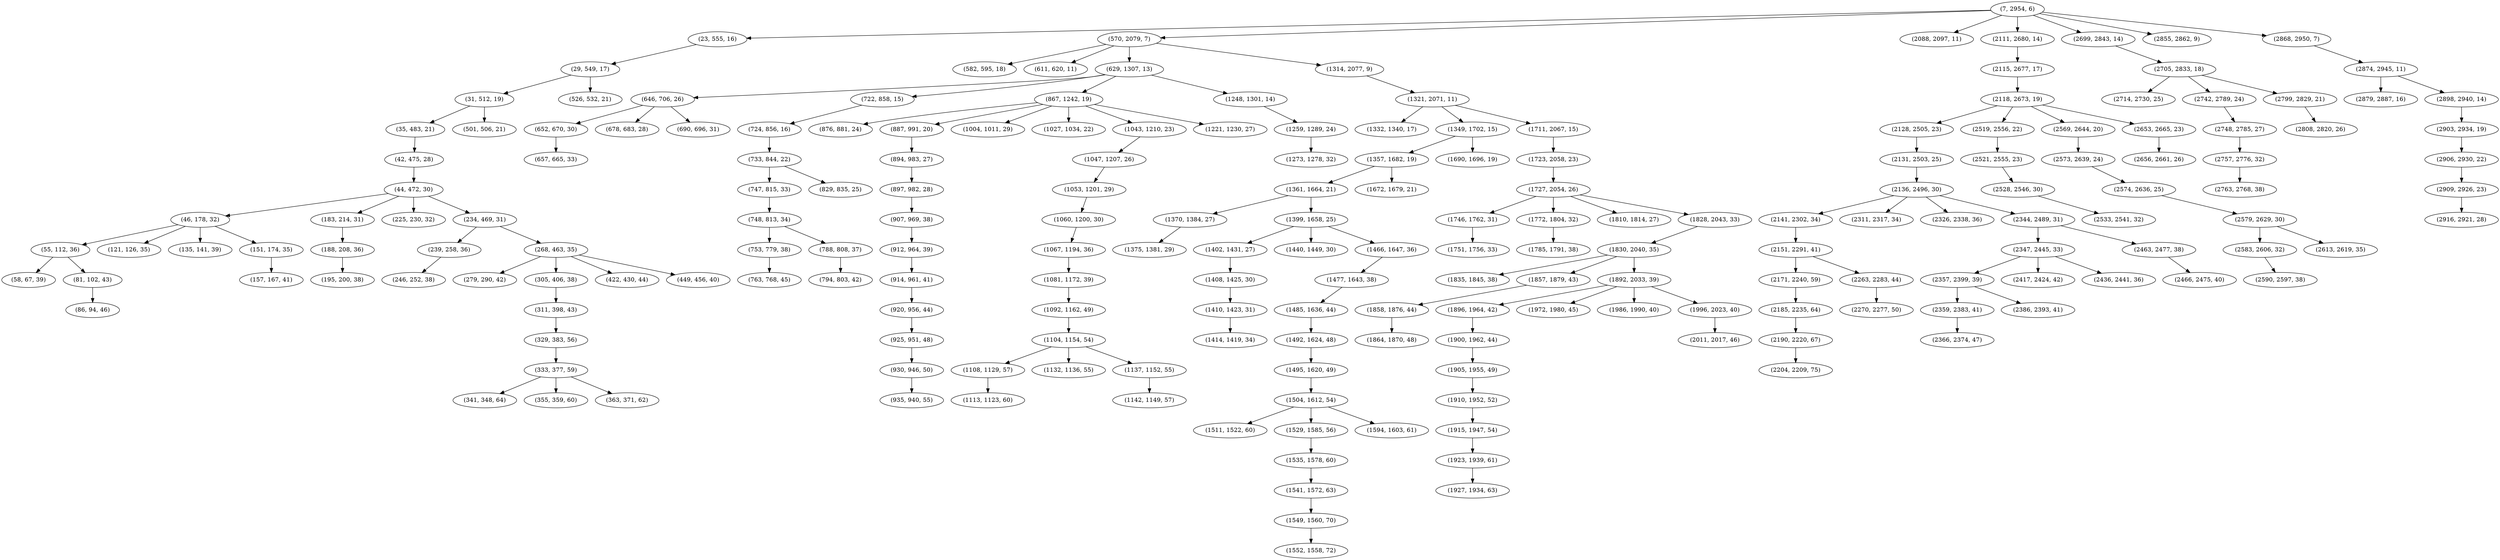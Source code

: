 digraph tree {
    "(7, 2954, 6)";
    "(23, 555, 16)";
    "(29, 549, 17)";
    "(31, 512, 19)";
    "(35, 483, 21)";
    "(42, 475, 28)";
    "(44, 472, 30)";
    "(46, 178, 32)";
    "(55, 112, 36)";
    "(58, 67, 39)";
    "(81, 102, 43)";
    "(86, 94, 46)";
    "(121, 126, 35)";
    "(135, 141, 39)";
    "(151, 174, 35)";
    "(157, 167, 41)";
    "(183, 214, 31)";
    "(188, 208, 36)";
    "(195, 200, 38)";
    "(225, 230, 32)";
    "(234, 469, 31)";
    "(239, 258, 36)";
    "(246, 252, 38)";
    "(268, 463, 35)";
    "(279, 290, 42)";
    "(305, 406, 38)";
    "(311, 398, 43)";
    "(329, 383, 56)";
    "(333, 377, 59)";
    "(341, 348, 64)";
    "(355, 359, 60)";
    "(363, 371, 62)";
    "(422, 430, 44)";
    "(449, 456, 40)";
    "(501, 506, 21)";
    "(526, 532, 21)";
    "(570, 2079, 7)";
    "(582, 595, 18)";
    "(611, 620, 11)";
    "(629, 1307, 13)";
    "(646, 706, 26)";
    "(652, 670, 30)";
    "(657, 665, 33)";
    "(678, 683, 28)";
    "(690, 696, 31)";
    "(722, 858, 15)";
    "(724, 856, 16)";
    "(733, 844, 22)";
    "(747, 815, 33)";
    "(748, 813, 34)";
    "(753, 779, 38)";
    "(763, 768, 45)";
    "(788, 808, 37)";
    "(794, 803, 42)";
    "(829, 835, 25)";
    "(867, 1242, 19)";
    "(876, 881, 24)";
    "(887, 991, 20)";
    "(894, 983, 27)";
    "(897, 982, 28)";
    "(907, 969, 38)";
    "(912, 964, 39)";
    "(914, 961, 41)";
    "(920, 956, 44)";
    "(925, 951, 48)";
    "(930, 946, 50)";
    "(935, 940, 55)";
    "(1004, 1011, 29)";
    "(1027, 1034, 22)";
    "(1043, 1210, 23)";
    "(1047, 1207, 26)";
    "(1053, 1201, 29)";
    "(1060, 1200, 30)";
    "(1067, 1194, 36)";
    "(1081, 1172, 39)";
    "(1092, 1162, 49)";
    "(1104, 1154, 54)";
    "(1108, 1129, 57)";
    "(1113, 1123, 60)";
    "(1132, 1136, 55)";
    "(1137, 1152, 55)";
    "(1142, 1149, 57)";
    "(1221, 1230, 27)";
    "(1248, 1301, 14)";
    "(1259, 1289, 24)";
    "(1273, 1278, 32)";
    "(1314, 2077, 9)";
    "(1321, 2071, 11)";
    "(1332, 1340, 17)";
    "(1349, 1702, 15)";
    "(1357, 1682, 19)";
    "(1361, 1664, 21)";
    "(1370, 1384, 27)";
    "(1375, 1381, 29)";
    "(1399, 1658, 25)";
    "(1402, 1431, 27)";
    "(1408, 1425, 30)";
    "(1410, 1423, 31)";
    "(1414, 1419, 34)";
    "(1440, 1449, 30)";
    "(1466, 1647, 36)";
    "(1477, 1643, 38)";
    "(1485, 1636, 44)";
    "(1492, 1624, 48)";
    "(1495, 1620, 49)";
    "(1504, 1612, 54)";
    "(1511, 1522, 60)";
    "(1529, 1585, 56)";
    "(1535, 1578, 60)";
    "(1541, 1572, 63)";
    "(1549, 1560, 70)";
    "(1552, 1558, 72)";
    "(1594, 1603, 61)";
    "(1672, 1679, 21)";
    "(1690, 1696, 19)";
    "(1711, 2067, 15)";
    "(1723, 2058, 23)";
    "(1727, 2054, 26)";
    "(1746, 1762, 31)";
    "(1751, 1756, 33)";
    "(1772, 1804, 32)";
    "(1785, 1791, 38)";
    "(1810, 1814, 27)";
    "(1828, 2043, 33)";
    "(1830, 2040, 35)";
    "(1835, 1845, 38)";
    "(1857, 1879, 43)";
    "(1858, 1876, 44)";
    "(1864, 1870, 48)";
    "(1892, 2033, 39)";
    "(1896, 1964, 42)";
    "(1900, 1962, 44)";
    "(1905, 1955, 49)";
    "(1910, 1952, 52)";
    "(1915, 1947, 54)";
    "(1923, 1939, 61)";
    "(1927, 1934, 63)";
    "(1972, 1980, 45)";
    "(1986, 1990, 40)";
    "(1996, 2023, 40)";
    "(2011, 2017, 46)";
    "(2088, 2097, 11)";
    "(2111, 2680, 14)";
    "(2115, 2677, 17)";
    "(2118, 2673, 19)";
    "(2128, 2505, 23)";
    "(2131, 2503, 25)";
    "(2136, 2496, 30)";
    "(2141, 2302, 34)";
    "(2151, 2291, 41)";
    "(2171, 2240, 59)";
    "(2185, 2235, 64)";
    "(2190, 2220, 67)";
    "(2204, 2209, 75)";
    "(2263, 2283, 44)";
    "(2270, 2277, 50)";
    "(2311, 2317, 34)";
    "(2326, 2338, 36)";
    "(2344, 2489, 31)";
    "(2347, 2445, 33)";
    "(2357, 2399, 39)";
    "(2359, 2383, 41)";
    "(2366, 2374, 47)";
    "(2386, 2393, 41)";
    "(2417, 2424, 42)";
    "(2436, 2441, 36)";
    "(2463, 2477, 38)";
    "(2466, 2475, 40)";
    "(2519, 2556, 22)";
    "(2521, 2555, 23)";
    "(2528, 2546, 30)";
    "(2533, 2541, 32)";
    "(2569, 2644, 20)";
    "(2573, 2639, 24)";
    "(2574, 2636, 25)";
    "(2579, 2629, 30)";
    "(2583, 2606, 32)";
    "(2590, 2597, 38)";
    "(2613, 2619, 35)";
    "(2653, 2665, 23)";
    "(2656, 2661, 26)";
    "(2699, 2843, 14)";
    "(2705, 2833, 18)";
    "(2714, 2730, 25)";
    "(2742, 2789, 24)";
    "(2748, 2785, 27)";
    "(2757, 2776, 32)";
    "(2763, 2768, 38)";
    "(2799, 2829, 21)";
    "(2808, 2820, 26)";
    "(2855, 2862, 9)";
    "(2868, 2950, 7)";
    "(2874, 2945, 11)";
    "(2879, 2887, 16)";
    "(2898, 2940, 14)";
    "(2903, 2934, 19)";
    "(2906, 2930, 22)";
    "(2909, 2926, 23)";
    "(2916, 2921, 28)";
    "(7, 2954, 6)" -> "(23, 555, 16)";
    "(7, 2954, 6)" -> "(570, 2079, 7)";
    "(7, 2954, 6)" -> "(2088, 2097, 11)";
    "(7, 2954, 6)" -> "(2111, 2680, 14)";
    "(7, 2954, 6)" -> "(2699, 2843, 14)";
    "(7, 2954, 6)" -> "(2855, 2862, 9)";
    "(7, 2954, 6)" -> "(2868, 2950, 7)";
    "(23, 555, 16)" -> "(29, 549, 17)";
    "(29, 549, 17)" -> "(31, 512, 19)";
    "(29, 549, 17)" -> "(526, 532, 21)";
    "(31, 512, 19)" -> "(35, 483, 21)";
    "(31, 512, 19)" -> "(501, 506, 21)";
    "(35, 483, 21)" -> "(42, 475, 28)";
    "(42, 475, 28)" -> "(44, 472, 30)";
    "(44, 472, 30)" -> "(46, 178, 32)";
    "(44, 472, 30)" -> "(183, 214, 31)";
    "(44, 472, 30)" -> "(225, 230, 32)";
    "(44, 472, 30)" -> "(234, 469, 31)";
    "(46, 178, 32)" -> "(55, 112, 36)";
    "(46, 178, 32)" -> "(121, 126, 35)";
    "(46, 178, 32)" -> "(135, 141, 39)";
    "(46, 178, 32)" -> "(151, 174, 35)";
    "(55, 112, 36)" -> "(58, 67, 39)";
    "(55, 112, 36)" -> "(81, 102, 43)";
    "(81, 102, 43)" -> "(86, 94, 46)";
    "(151, 174, 35)" -> "(157, 167, 41)";
    "(183, 214, 31)" -> "(188, 208, 36)";
    "(188, 208, 36)" -> "(195, 200, 38)";
    "(234, 469, 31)" -> "(239, 258, 36)";
    "(234, 469, 31)" -> "(268, 463, 35)";
    "(239, 258, 36)" -> "(246, 252, 38)";
    "(268, 463, 35)" -> "(279, 290, 42)";
    "(268, 463, 35)" -> "(305, 406, 38)";
    "(268, 463, 35)" -> "(422, 430, 44)";
    "(268, 463, 35)" -> "(449, 456, 40)";
    "(305, 406, 38)" -> "(311, 398, 43)";
    "(311, 398, 43)" -> "(329, 383, 56)";
    "(329, 383, 56)" -> "(333, 377, 59)";
    "(333, 377, 59)" -> "(341, 348, 64)";
    "(333, 377, 59)" -> "(355, 359, 60)";
    "(333, 377, 59)" -> "(363, 371, 62)";
    "(570, 2079, 7)" -> "(582, 595, 18)";
    "(570, 2079, 7)" -> "(611, 620, 11)";
    "(570, 2079, 7)" -> "(629, 1307, 13)";
    "(570, 2079, 7)" -> "(1314, 2077, 9)";
    "(629, 1307, 13)" -> "(646, 706, 26)";
    "(629, 1307, 13)" -> "(722, 858, 15)";
    "(629, 1307, 13)" -> "(867, 1242, 19)";
    "(629, 1307, 13)" -> "(1248, 1301, 14)";
    "(646, 706, 26)" -> "(652, 670, 30)";
    "(646, 706, 26)" -> "(678, 683, 28)";
    "(646, 706, 26)" -> "(690, 696, 31)";
    "(652, 670, 30)" -> "(657, 665, 33)";
    "(722, 858, 15)" -> "(724, 856, 16)";
    "(724, 856, 16)" -> "(733, 844, 22)";
    "(733, 844, 22)" -> "(747, 815, 33)";
    "(733, 844, 22)" -> "(829, 835, 25)";
    "(747, 815, 33)" -> "(748, 813, 34)";
    "(748, 813, 34)" -> "(753, 779, 38)";
    "(748, 813, 34)" -> "(788, 808, 37)";
    "(753, 779, 38)" -> "(763, 768, 45)";
    "(788, 808, 37)" -> "(794, 803, 42)";
    "(867, 1242, 19)" -> "(876, 881, 24)";
    "(867, 1242, 19)" -> "(887, 991, 20)";
    "(867, 1242, 19)" -> "(1004, 1011, 29)";
    "(867, 1242, 19)" -> "(1027, 1034, 22)";
    "(867, 1242, 19)" -> "(1043, 1210, 23)";
    "(867, 1242, 19)" -> "(1221, 1230, 27)";
    "(887, 991, 20)" -> "(894, 983, 27)";
    "(894, 983, 27)" -> "(897, 982, 28)";
    "(897, 982, 28)" -> "(907, 969, 38)";
    "(907, 969, 38)" -> "(912, 964, 39)";
    "(912, 964, 39)" -> "(914, 961, 41)";
    "(914, 961, 41)" -> "(920, 956, 44)";
    "(920, 956, 44)" -> "(925, 951, 48)";
    "(925, 951, 48)" -> "(930, 946, 50)";
    "(930, 946, 50)" -> "(935, 940, 55)";
    "(1043, 1210, 23)" -> "(1047, 1207, 26)";
    "(1047, 1207, 26)" -> "(1053, 1201, 29)";
    "(1053, 1201, 29)" -> "(1060, 1200, 30)";
    "(1060, 1200, 30)" -> "(1067, 1194, 36)";
    "(1067, 1194, 36)" -> "(1081, 1172, 39)";
    "(1081, 1172, 39)" -> "(1092, 1162, 49)";
    "(1092, 1162, 49)" -> "(1104, 1154, 54)";
    "(1104, 1154, 54)" -> "(1108, 1129, 57)";
    "(1104, 1154, 54)" -> "(1132, 1136, 55)";
    "(1104, 1154, 54)" -> "(1137, 1152, 55)";
    "(1108, 1129, 57)" -> "(1113, 1123, 60)";
    "(1137, 1152, 55)" -> "(1142, 1149, 57)";
    "(1248, 1301, 14)" -> "(1259, 1289, 24)";
    "(1259, 1289, 24)" -> "(1273, 1278, 32)";
    "(1314, 2077, 9)" -> "(1321, 2071, 11)";
    "(1321, 2071, 11)" -> "(1332, 1340, 17)";
    "(1321, 2071, 11)" -> "(1349, 1702, 15)";
    "(1321, 2071, 11)" -> "(1711, 2067, 15)";
    "(1349, 1702, 15)" -> "(1357, 1682, 19)";
    "(1349, 1702, 15)" -> "(1690, 1696, 19)";
    "(1357, 1682, 19)" -> "(1361, 1664, 21)";
    "(1357, 1682, 19)" -> "(1672, 1679, 21)";
    "(1361, 1664, 21)" -> "(1370, 1384, 27)";
    "(1361, 1664, 21)" -> "(1399, 1658, 25)";
    "(1370, 1384, 27)" -> "(1375, 1381, 29)";
    "(1399, 1658, 25)" -> "(1402, 1431, 27)";
    "(1399, 1658, 25)" -> "(1440, 1449, 30)";
    "(1399, 1658, 25)" -> "(1466, 1647, 36)";
    "(1402, 1431, 27)" -> "(1408, 1425, 30)";
    "(1408, 1425, 30)" -> "(1410, 1423, 31)";
    "(1410, 1423, 31)" -> "(1414, 1419, 34)";
    "(1466, 1647, 36)" -> "(1477, 1643, 38)";
    "(1477, 1643, 38)" -> "(1485, 1636, 44)";
    "(1485, 1636, 44)" -> "(1492, 1624, 48)";
    "(1492, 1624, 48)" -> "(1495, 1620, 49)";
    "(1495, 1620, 49)" -> "(1504, 1612, 54)";
    "(1504, 1612, 54)" -> "(1511, 1522, 60)";
    "(1504, 1612, 54)" -> "(1529, 1585, 56)";
    "(1504, 1612, 54)" -> "(1594, 1603, 61)";
    "(1529, 1585, 56)" -> "(1535, 1578, 60)";
    "(1535, 1578, 60)" -> "(1541, 1572, 63)";
    "(1541, 1572, 63)" -> "(1549, 1560, 70)";
    "(1549, 1560, 70)" -> "(1552, 1558, 72)";
    "(1711, 2067, 15)" -> "(1723, 2058, 23)";
    "(1723, 2058, 23)" -> "(1727, 2054, 26)";
    "(1727, 2054, 26)" -> "(1746, 1762, 31)";
    "(1727, 2054, 26)" -> "(1772, 1804, 32)";
    "(1727, 2054, 26)" -> "(1810, 1814, 27)";
    "(1727, 2054, 26)" -> "(1828, 2043, 33)";
    "(1746, 1762, 31)" -> "(1751, 1756, 33)";
    "(1772, 1804, 32)" -> "(1785, 1791, 38)";
    "(1828, 2043, 33)" -> "(1830, 2040, 35)";
    "(1830, 2040, 35)" -> "(1835, 1845, 38)";
    "(1830, 2040, 35)" -> "(1857, 1879, 43)";
    "(1830, 2040, 35)" -> "(1892, 2033, 39)";
    "(1857, 1879, 43)" -> "(1858, 1876, 44)";
    "(1858, 1876, 44)" -> "(1864, 1870, 48)";
    "(1892, 2033, 39)" -> "(1896, 1964, 42)";
    "(1892, 2033, 39)" -> "(1972, 1980, 45)";
    "(1892, 2033, 39)" -> "(1986, 1990, 40)";
    "(1892, 2033, 39)" -> "(1996, 2023, 40)";
    "(1896, 1964, 42)" -> "(1900, 1962, 44)";
    "(1900, 1962, 44)" -> "(1905, 1955, 49)";
    "(1905, 1955, 49)" -> "(1910, 1952, 52)";
    "(1910, 1952, 52)" -> "(1915, 1947, 54)";
    "(1915, 1947, 54)" -> "(1923, 1939, 61)";
    "(1923, 1939, 61)" -> "(1927, 1934, 63)";
    "(1996, 2023, 40)" -> "(2011, 2017, 46)";
    "(2111, 2680, 14)" -> "(2115, 2677, 17)";
    "(2115, 2677, 17)" -> "(2118, 2673, 19)";
    "(2118, 2673, 19)" -> "(2128, 2505, 23)";
    "(2118, 2673, 19)" -> "(2519, 2556, 22)";
    "(2118, 2673, 19)" -> "(2569, 2644, 20)";
    "(2118, 2673, 19)" -> "(2653, 2665, 23)";
    "(2128, 2505, 23)" -> "(2131, 2503, 25)";
    "(2131, 2503, 25)" -> "(2136, 2496, 30)";
    "(2136, 2496, 30)" -> "(2141, 2302, 34)";
    "(2136, 2496, 30)" -> "(2311, 2317, 34)";
    "(2136, 2496, 30)" -> "(2326, 2338, 36)";
    "(2136, 2496, 30)" -> "(2344, 2489, 31)";
    "(2141, 2302, 34)" -> "(2151, 2291, 41)";
    "(2151, 2291, 41)" -> "(2171, 2240, 59)";
    "(2151, 2291, 41)" -> "(2263, 2283, 44)";
    "(2171, 2240, 59)" -> "(2185, 2235, 64)";
    "(2185, 2235, 64)" -> "(2190, 2220, 67)";
    "(2190, 2220, 67)" -> "(2204, 2209, 75)";
    "(2263, 2283, 44)" -> "(2270, 2277, 50)";
    "(2344, 2489, 31)" -> "(2347, 2445, 33)";
    "(2344, 2489, 31)" -> "(2463, 2477, 38)";
    "(2347, 2445, 33)" -> "(2357, 2399, 39)";
    "(2347, 2445, 33)" -> "(2417, 2424, 42)";
    "(2347, 2445, 33)" -> "(2436, 2441, 36)";
    "(2357, 2399, 39)" -> "(2359, 2383, 41)";
    "(2357, 2399, 39)" -> "(2386, 2393, 41)";
    "(2359, 2383, 41)" -> "(2366, 2374, 47)";
    "(2463, 2477, 38)" -> "(2466, 2475, 40)";
    "(2519, 2556, 22)" -> "(2521, 2555, 23)";
    "(2521, 2555, 23)" -> "(2528, 2546, 30)";
    "(2528, 2546, 30)" -> "(2533, 2541, 32)";
    "(2569, 2644, 20)" -> "(2573, 2639, 24)";
    "(2573, 2639, 24)" -> "(2574, 2636, 25)";
    "(2574, 2636, 25)" -> "(2579, 2629, 30)";
    "(2579, 2629, 30)" -> "(2583, 2606, 32)";
    "(2579, 2629, 30)" -> "(2613, 2619, 35)";
    "(2583, 2606, 32)" -> "(2590, 2597, 38)";
    "(2653, 2665, 23)" -> "(2656, 2661, 26)";
    "(2699, 2843, 14)" -> "(2705, 2833, 18)";
    "(2705, 2833, 18)" -> "(2714, 2730, 25)";
    "(2705, 2833, 18)" -> "(2742, 2789, 24)";
    "(2705, 2833, 18)" -> "(2799, 2829, 21)";
    "(2742, 2789, 24)" -> "(2748, 2785, 27)";
    "(2748, 2785, 27)" -> "(2757, 2776, 32)";
    "(2757, 2776, 32)" -> "(2763, 2768, 38)";
    "(2799, 2829, 21)" -> "(2808, 2820, 26)";
    "(2868, 2950, 7)" -> "(2874, 2945, 11)";
    "(2874, 2945, 11)" -> "(2879, 2887, 16)";
    "(2874, 2945, 11)" -> "(2898, 2940, 14)";
    "(2898, 2940, 14)" -> "(2903, 2934, 19)";
    "(2903, 2934, 19)" -> "(2906, 2930, 22)";
    "(2906, 2930, 22)" -> "(2909, 2926, 23)";
    "(2909, 2926, 23)" -> "(2916, 2921, 28)";
}

